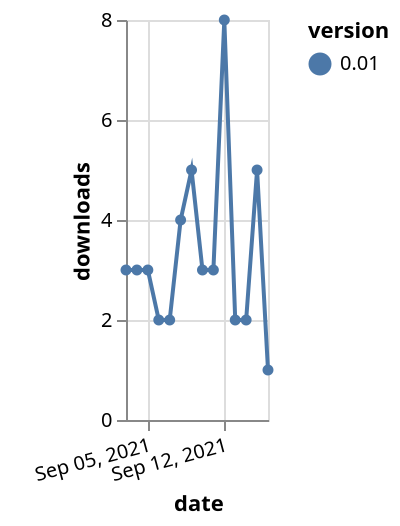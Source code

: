 {"$schema": "https://vega.github.io/schema/vega-lite/v5.json", "description": "A simple bar chart with embedded data.", "data": {"values": [{"date": "2021-09-03", "total": 5984, "delta": 3, "version": "0.01"}, {"date": "2021-09-04", "total": 5987, "delta": 3, "version": "0.01"}, {"date": "2021-09-05", "total": 5990, "delta": 3, "version": "0.01"}, {"date": "2021-09-06", "total": 5992, "delta": 2, "version": "0.01"}, {"date": "2021-09-07", "total": 5994, "delta": 2, "version": "0.01"}, {"date": "2021-09-08", "total": 5998, "delta": 4, "version": "0.01"}, {"date": "2021-09-09", "total": 6003, "delta": 5, "version": "0.01"}, {"date": "2021-09-10", "total": 6006, "delta": 3, "version": "0.01"}, {"date": "2021-09-11", "total": 6009, "delta": 3, "version": "0.01"}, {"date": "2021-09-12", "total": 6017, "delta": 8, "version": "0.01"}, {"date": "2021-09-13", "total": 6019, "delta": 2, "version": "0.01"}, {"date": "2021-09-14", "total": 6021, "delta": 2, "version": "0.01"}, {"date": "2021-09-15", "total": 6026, "delta": 5, "version": "0.01"}, {"date": "2021-09-16", "total": 6027, "delta": 1, "version": "0.01"}]}, "width": "container", "mark": {"type": "line", "point": {"filled": true}}, "encoding": {"x": {"field": "date", "type": "temporal", "timeUnit": "yearmonthdate", "title": "date", "axis": {"labelAngle": -15}}, "y": {"field": "delta", "type": "quantitative", "title": "downloads"}, "color": {"field": "version", "type": "nominal"}, "tooltip": {"field": "delta"}}}